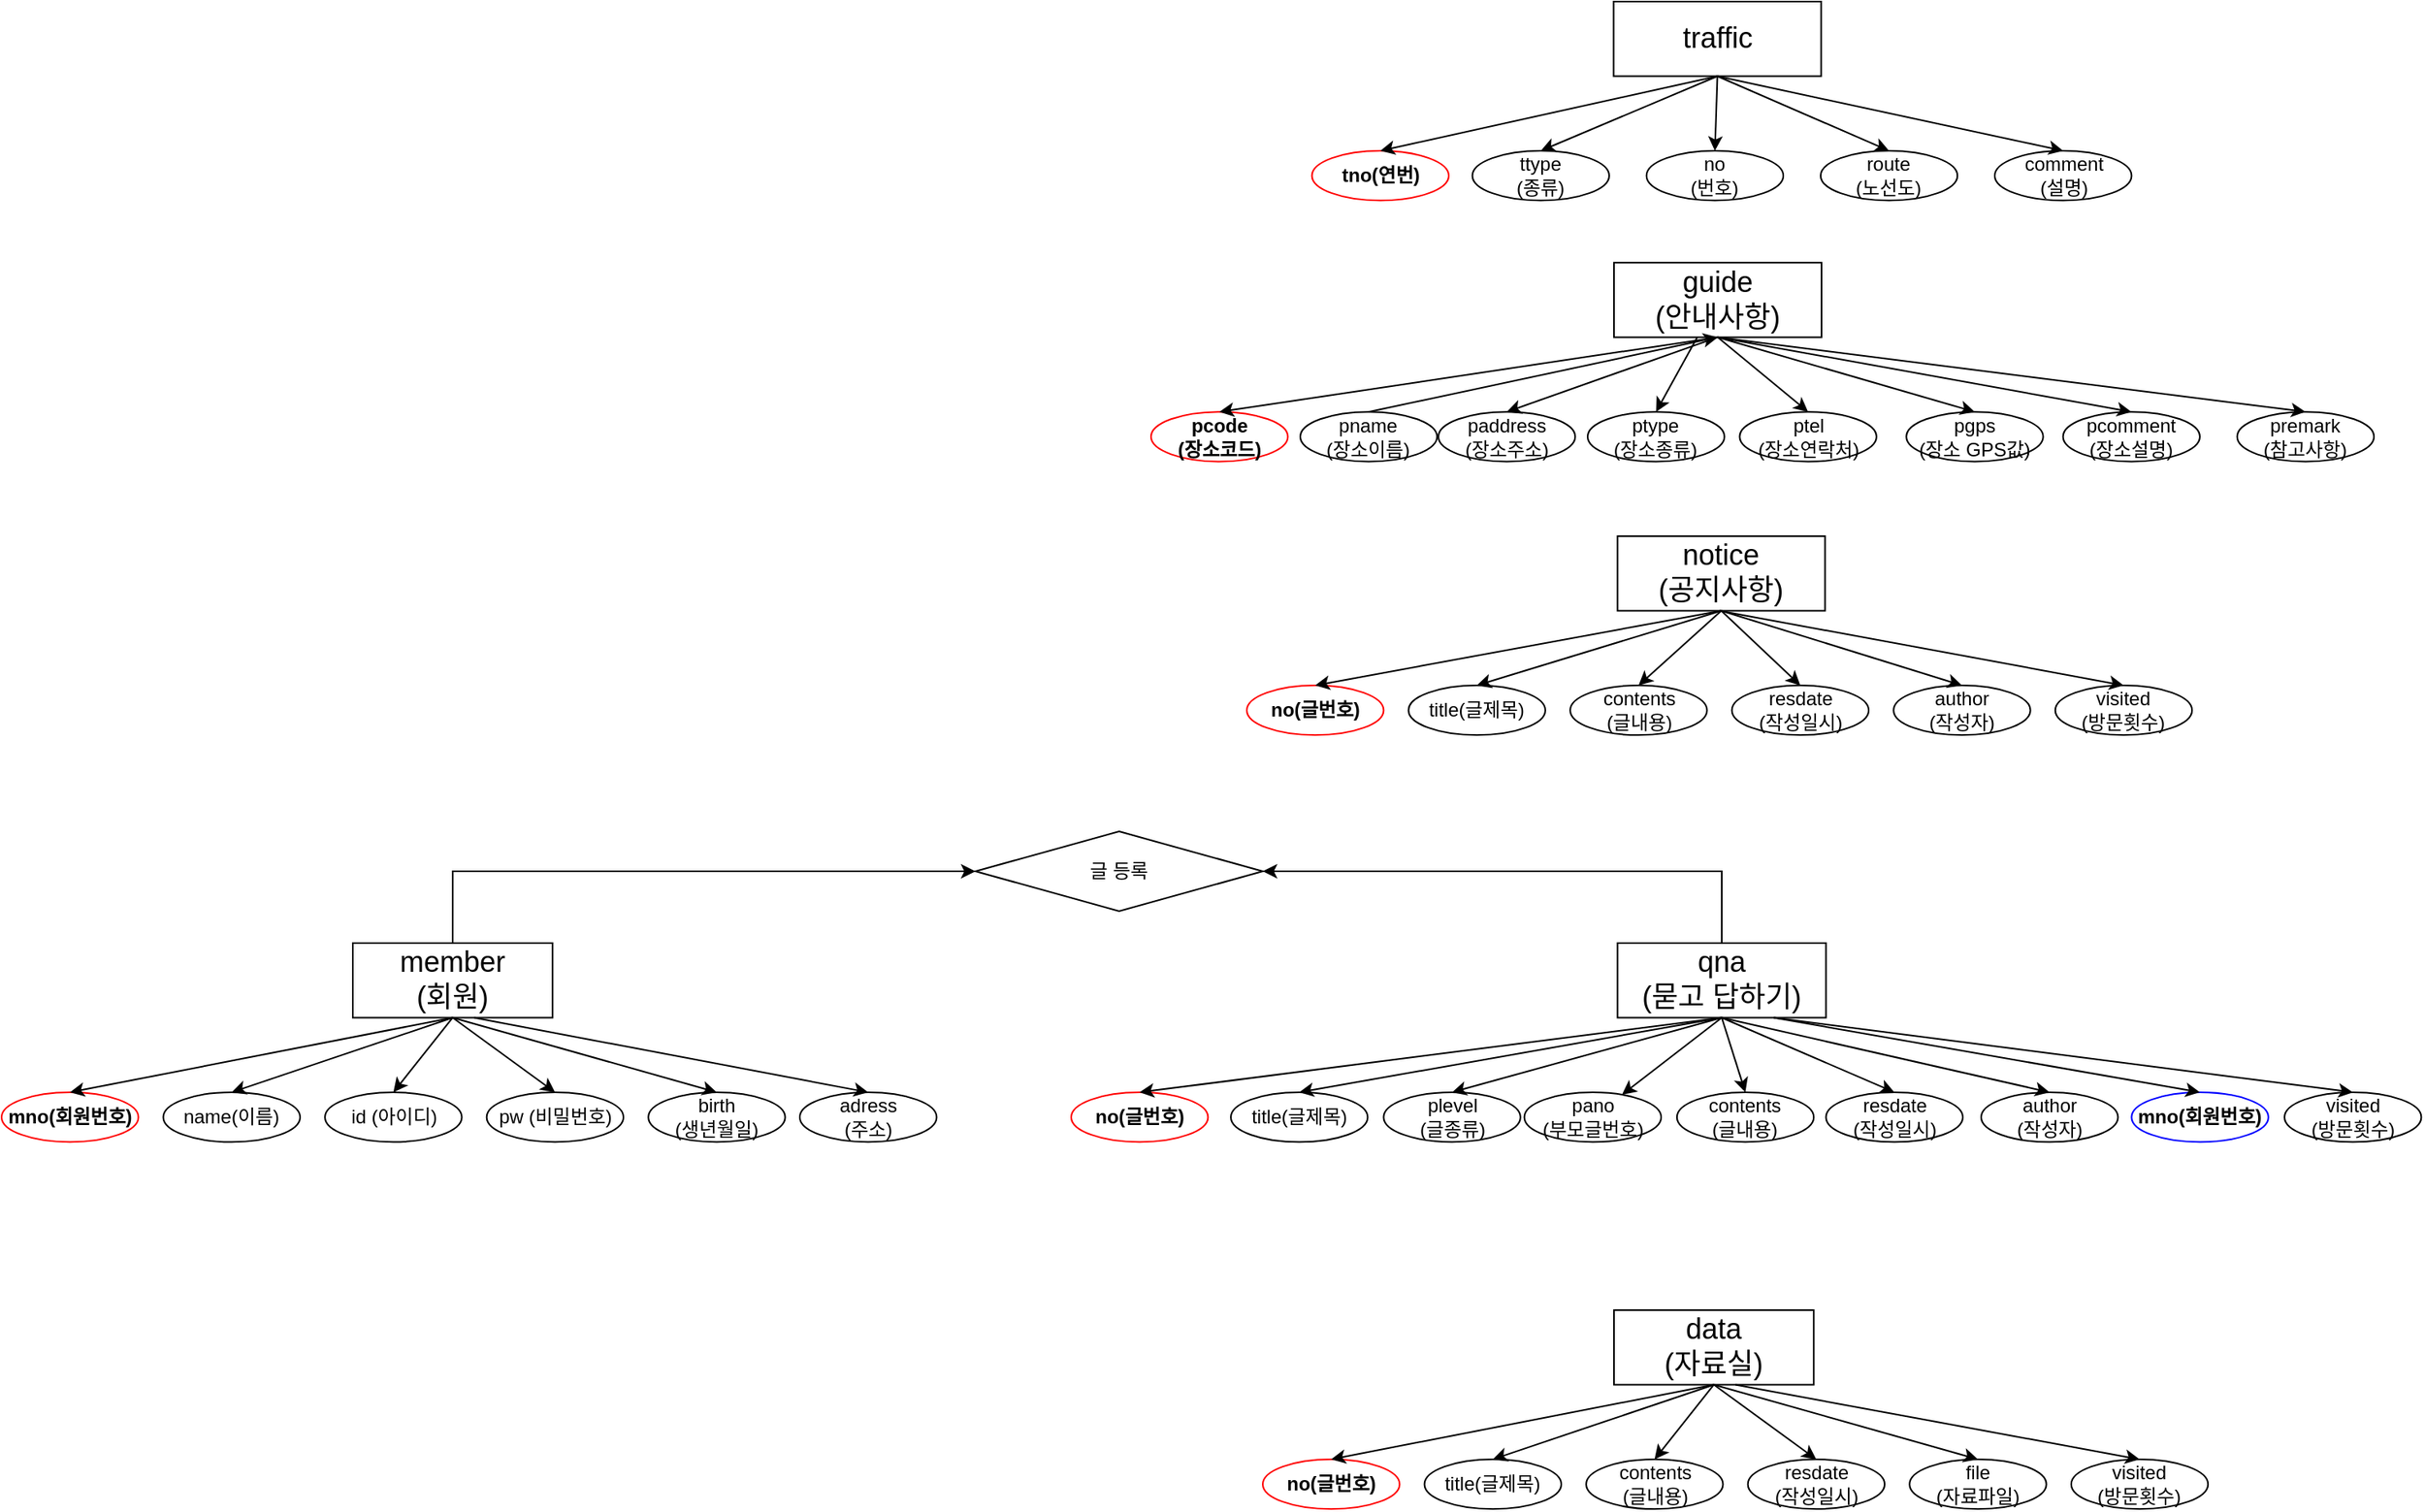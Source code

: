 <mxfile version="24.2.1" type="device">
  <diagram name="페이지-1" id="PMv8lx8V3qfni_dPulnV">
    <mxGraphModel dx="1789" dy="1309" grid="1" gridSize="10" guides="1" tooltips="1" connect="1" arrows="1" fold="1" page="1" pageScale="1" pageWidth="827" pageHeight="1169" math="0" shadow="0">
      <root>
        <mxCell id="0" />
        <mxCell id="1" parent="0" />
        <mxCell id="TnMOd77lt0L8lL9HjfpI-1" value="&lt;font style=&quot;font-size: 18px;&quot;&gt;traffic&lt;/font&gt;" style="rounded=0;whiteSpace=wrap;html=1;" parent="1" vertex="1">
          <mxGeometry x="309.76" y="80" width="130" height="46.74" as="geometry" />
        </mxCell>
        <mxCell id="TnMOd77lt0L8lL9HjfpI-2" value="ttype&lt;div&gt;(종류)&lt;/div&gt;" style="ellipse;whiteSpace=wrap;html=1;" parent="1" vertex="1">
          <mxGeometry x="221.29" y="173.488" width="85.698" height="31.163" as="geometry" />
        </mxCell>
        <mxCell id="TnMOd77lt0L8lL9HjfpI-3" value="no&lt;div&gt;(번호)&lt;/div&gt;" style="ellipse;whiteSpace=wrap;html=1;" parent="1" vertex="1">
          <mxGeometry x="330.36" y="173.488" width="85.698" height="31.163" as="geometry" />
        </mxCell>
        <mxCell id="TnMOd77lt0L8lL9HjfpI-4" value="route&lt;div&gt;(노선도)&lt;/div&gt;" style="ellipse;whiteSpace=wrap;html=1;" parent="1" vertex="1">
          <mxGeometry x="439.431" y="173.488" width="85.698" height="31.163" as="geometry" />
        </mxCell>
        <mxCell id="TnMOd77lt0L8lL9HjfpI-5" value="comment&lt;div&gt;(설명)&lt;/div&gt;" style="ellipse;whiteSpace=wrap;html=1;" parent="1" vertex="1">
          <mxGeometry x="548.501" y="173.488" width="85.698" height="31.163" as="geometry" />
        </mxCell>
        <mxCell id="TnMOd77lt0L8lL9HjfpI-6" value="" style="endArrow=classic;html=1;rounded=0;exitX=0.5;exitY=1;exitDx=0;exitDy=0;entryX=0.5;entryY=0;entryDx=0;entryDy=0;" parent="1" source="TnMOd77lt0L8lL9HjfpI-1" target="TnMOd77lt0L8lL9HjfpI-2" edge="1">
          <mxGeometry width="50" height="50" relative="1" as="geometry">
            <mxPoint x="358.018" y="313.721" as="sourcePoint" />
            <mxPoint x="396.972" y="274.767" as="targetPoint" />
          </mxGeometry>
        </mxCell>
        <mxCell id="TnMOd77lt0L8lL9HjfpI-7" value="" style="endArrow=classic;html=1;rounded=0;exitX=0.5;exitY=1;exitDx=0;exitDy=0;entryX=0.5;entryY=0;entryDx=0;entryDy=0;" parent="1" source="TnMOd77lt0L8lL9HjfpI-1" target="TnMOd77lt0L8lL9HjfpI-3" edge="1">
          <mxGeometry width="50" height="50" relative="1" as="geometry">
            <mxPoint x="384.506" y="134.535" as="sourcePoint" />
            <mxPoint x="221.68" y="181.279" as="targetPoint" />
          </mxGeometry>
        </mxCell>
        <mxCell id="TnMOd77lt0L8lL9HjfpI-8" value="" style="endArrow=classic;html=1;rounded=0;exitX=0.5;exitY=1;exitDx=0;exitDy=0;entryX=0.5;entryY=0;entryDx=0;entryDy=0;" parent="1" source="TnMOd77lt0L8lL9HjfpI-1" target="TnMOd77lt0L8lL9HjfpI-4" edge="1">
          <mxGeometry width="50" height="50" relative="1" as="geometry">
            <mxPoint x="384.506" y="134.535" as="sourcePoint" />
            <mxPoint x="330.75" y="181.279" as="targetPoint" />
          </mxGeometry>
        </mxCell>
        <mxCell id="TnMOd77lt0L8lL9HjfpI-9" value="" style="endArrow=classic;html=1;rounded=0;exitX=0.5;exitY=1;exitDx=0;exitDy=0;entryX=0.5;entryY=0;entryDx=0;entryDy=0;" parent="1" source="TnMOd77lt0L8lL9HjfpI-1" target="TnMOd77lt0L8lL9HjfpI-5" edge="1">
          <mxGeometry width="50" height="50" relative="1" as="geometry">
            <mxPoint x="384.506" y="134.535" as="sourcePoint" />
            <mxPoint x="439.821" y="181.279" as="targetPoint" />
          </mxGeometry>
        </mxCell>
        <mxCell id="TnMOd77lt0L8lL9HjfpI-10" value="&lt;span style=&quot;font-size: 18px;&quot;&gt;guide&lt;/span&gt;&lt;div&gt;&lt;span style=&quot;font-size: 18px;&quot;&gt;(안내사항)&lt;/span&gt;&lt;/div&gt;" style="rounded=0;whiteSpace=wrap;html=1;" parent="1" vertex="1">
          <mxGeometry x="310" y="243.6" width="130" height="46.74" as="geometry" />
        </mxCell>
        <mxCell id="TnMOd77lt0L8lL9HjfpI-11" value="&lt;b&gt;pcode&lt;/b&gt;&lt;div&gt;&lt;b&gt;(장소코드)&lt;/b&gt;&lt;/div&gt;" style="ellipse;whiteSpace=wrap;html=1;strokeColor=#FF0000;" parent="1" vertex="1">
          <mxGeometry x="20" y="337.093" width="85.698" height="31.163" as="geometry" />
        </mxCell>
        <mxCell id="TnMOd77lt0L8lL9HjfpI-12" value="paddress&lt;div&gt;(장소주소)&lt;/div&gt;" style="ellipse;whiteSpace=wrap;html=1;" parent="1" vertex="1">
          <mxGeometry x="200.0" y="337.093" width="85.698" height="31.163" as="geometry" />
        </mxCell>
        <mxCell id="TnMOd77lt0L8lL9HjfpI-13" value="ptel&lt;div&gt;(장소연락처)&lt;/div&gt;" style="ellipse;whiteSpace=wrap;html=1;" parent="1" vertex="1">
          <mxGeometry x="388.72" y="337.093" width="85.698" height="31.163" as="geometry" />
        </mxCell>
        <mxCell id="TnMOd77lt0L8lL9HjfpI-14" value="pgps&lt;div&gt;(장소 GPS값)&lt;/div&gt;" style="ellipse;whiteSpace=wrap;html=1;" parent="1" vertex="1">
          <mxGeometry x="493.116" y="337.093" width="85.698" height="31.163" as="geometry" />
        </mxCell>
        <mxCell id="TnMOd77lt0L8lL9HjfpI-15" value="" style="endArrow=classic;html=1;rounded=0;exitX=0.5;exitY=1;exitDx=0;exitDy=0;entryX=0.5;entryY=0;entryDx=0;entryDy=0;" parent="1" source="TnMOd77lt0L8lL9HjfpI-10" target="TnMOd77lt0L8lL9HjfpI-11" edge="1">
          <mxGeometry width="50" height="50" relative="1" as="geometry">
            <mxPoint x="308.258" y="477.326" as="sourcePoint" />
            <mxPoint x="347.212" y="438.372" as="targetPoint" />
          </mxGeometry>
        </mxCell>
        <mxCell id="TnMOd77lt0L8lL9HjfpI-16" value="" style="endArrow=classic;html=1;rounded=0;exitX=0.5;exitY=1;exitDx=0;exitDy=0;entryX=0.5;entryY=0;entryDx=0;entryDy=0;" parent="1" source="TnMOd77lt0L8lL9HjfpI-10" target="TnMOd77lt0L8lL9HjfpI-12" edge="1">
          <mxGeometry width="50" height="50" relative="1" as="geometry">
            <mxPoint x="334.746" y="298.14" as="sourcePoint" />
            <mxPoint x="171.92" y="344.884" as="targetPoint" />
          </mxGeometry>
        </mxCell>
        <mxCell id="TnMOd77lt0L8lL9HjfpI-17" value="" style="endArrow=classic;html=1;rounded=0;exitX=0.5;exitY=1;exitDx=0;exitDy=0;entryX=0.5;entryY=0;entryDx=0;entryDy=0;" parent="1" source="TnMOd77lt0L8lL9HjfpI-10" target="TnMOd77lt0L8lL9HjfpI-13" edge="1">
          <mxGeometry width="50" height="50" relative="1" as="geometry">
            <mxPoint x="334.746" y="298.14" as="sourcePoint" />
            <mxPoint x="280.99" y="344.884" as="targetPoint" />
          </mxGeometry>
        </mxCell>
        <mxCell id="TnMOd77lt0L8lL9HjfpI-18" value="" style="endArrow=classic;html=1;rounded=0;exitX=0.5;exitY=1;exitDx=0;exitDy=0;entryX=0.5;entryY=0;entryDx=0;entryDy=0;" parent="1" source="TnMOd77lt0L8lL9HjfpI-10" target="TnMOd77lt0L8lL9HjfpI-14" edge="1">
          <mxGeometry width="50" height="50" relative="1" as="geometry">
            <mxPoint x="334.746" y="298.14" as="sourcePoint" />
            <mxPoint x="390.061" y="344.884" as="targetPoint" />
          </mxGeometry>
        </mxCell>
        <mxCell id="TnMOd77lt0L8lL9HjfpI-19" value="pcomment&lt;div&gt;(장소설명)&lt;/div&gt;" style="ellipse;whiteSpace=wrap;html=1;" parent="1" vertex="1">
          <mxGeometry x="591.279" y="337.093" width="85.698" height="31.163" as="geometry" />
        </mxCell>
        <mxCell id="TnMOd77lt0L8lL9HjfpI-20" value="premark&lt;div&gt;(참고사항)&lt;/div&gt;" style="ellipse;whiteSpace=wrap;html=1;" parent="1" vertex="1">
          <mxGeometry x="700.35" y="337.093" width="85.698" height="31.163" as="geometry" />
        </mxCell>
        <mxCell id="TnMOd77lt0L8lL9HjfpI-21" value="" style="endArrow=classic;html=1;rounded=0;exitX=0.5;exitY=1;exitDx=0;exitDy=0;entryX=0.5;entryY=0;entryDx=0;entryDy=0;" parent="1" source="TnMOd77lt0L8lL9HjfpI-10" target="TnMOd77lt0L8lL9HjfpI-19" edge="1">
          <mxGeometry width="50" height="50" relative="1" as="geometry">
            <mxPoint x="334.746" y="298.14" as="sourcePoint" />
            <mxPoint x="377.595" y="344.884" as="targetPoint" />
          </mxGeometry>
        </mxCell>
        <mxCell id="TnMOd77lt0L8lL9HjfpI-22" value="" style="endArrow=classic;html=1;rounded=0;entryX=0.5;entryY=0;entryDx=0;entryDy=0;exitX=0.5;exitY=1;exitDx=0;exitDy=0;" parent="1" source="TnMOd77lt0L8lL9HjfpI-10" target="TnMOd77lt0L8lL9HjfpI-20" edge="1">
          <mxGeometry width="50" height="50" relative="1" as="geometry">
            <mxPoint x="331.63" y="290.349" as="sourcePoint" />
            <mxPoint x="475.759" y="344.884" as="targetPoint" />
          </mxGeometry>
        </mxCell>
        <mxCell id="TnMOd77lt0L8lL9HjfpI-24" value="&lt;span style=&quot;font-size: 18px;&quot;&gt;notice&lt;/span&gt;&lt;div&gt;&lt;span style=&quot;font-size: 18px;&quot;&gt;(공지사항)&lt;/span&gt;&lt;/div&gt;" style="rounded=0;whiteSpace=wrap;html=1;" parent="1" vertex="1">
          <mxGeometry x="312.21" y="415" width="130" height="46.74" as="geometry" />
        </mxCell>
        <mxCell id="TnMOd77lt0L8lL9HjfpI-25" value="&lt;div&gt;&lt;b&gt;no(글번호)&lt;/b&gt;&lt;/div&gt;" style="ellipse;whiteSpace=wrap;html=1;strokeColor=#FF0000;" parent="1" vertex="1">
          <mxGeometry x="80.001" y="508.488" width="85.698" height="31.163" as="geometry" />
        </mxCell>
        <mxCell id="TnMOd77lt0L8lL9HjfpI-26" value="title(글제목)" style="ellipse;whiteSpace=wrap;html=1;" parent="1" vertex="1">
          <mxGeometry x="181.28" y="508.488" width="85.698" height="31.163" as="geometry" />
        </mxCell>
        <mxCell id="TnMOd77lt0L8lL9HjfpI-27" value="contents&lt;div&gt;(글내용)&lt;/div&gt;" style="ellipse;whiteSpace=wrap;html=1;" parent="1" vertex="1">
          <mxGeometry x="282.56" y="508.488" width="85.698" height="31.163" as="geometry" />
        </mxCell>
        <mxCell id="TnMOd77lt0L8lL9HjfpI-28" value="resdate&lt;div&gt;(작성일시)&lt;/div&gt;" style="ellipse;whiteSpace=wrap;html=1;" parent="1" vertex="1">
          <mxGeometry x="383.84" y="508.488" width="85.698" height="31.163" as="geometry" />
        </mxCell>
        <mxCell id="TnMOd77lt0L8lL9HjfpI-29" value="" style="endArrow=classic;html=1;rounded=0;exitX=0.5;exitY=1;exitDx=0;exitDy=0;entryX=0.5;entryY=0;entryDx=0;entryDy=0;" parent="1" source="TnMOd77lt0L8lL9HjfpI-24" target="TnMOd77lt0L8lL9HjfpI-25" edge="1">
          <mxGeometry width="50" height="50" relative="1" as="geometry">
            <mxPoint x="359.689" y="648.721" as="sourcePoint" />
            <mxPoint x="398.642" y="609.767" as="targetPoint" />
          </mxGeometry>
        </mxCell>
        <mxCell id="TnMOd77lt0L8lL9HjfpI-30" value="" style="endArrow=classic;html=1;rounded=0;exitX=0.5;exitY=1;exitDx=0;exitDy=0;entryX=0.5;entryY=0;entryDx=0;entryDy=0;" parent="1" source="TnMOd77lt0L8lL9HjfpI-24" target="TnMOd77lt0L8lL9HjfpI-26" edge="1">
          <mxGeometry width="50" height="50" relative="1" as="geometry">
            <mxPoint x="386.177" y="469.535" as="sourcePoint" />
            <mxPoint x="223.351" y="516.279" as="targetPoint" />
          </mxGeometry>
        </mxCell>
        <mxCell id="TnMOd77lt0L8lL9HjfpI-31" value="" style="endArrow=classic;html=1;rounded=0;exitX=0.5;exitY=1;exitDx=0;exitDy=0;entryX=0.5;entryY=0;entryDx=0;entryDy=0;" parent="1" source="TnMOd77lt0L8lL9HjfpI-24" target="TnMOd77lt0L8lL9HjfpI-27" edge="1">
          <mxGeometry width="50" height="50" relative="1" as="geometry">
            <mxPoint x="386.177" y="469.535" as="sourcePoint" />
            <mxPoint x="332.421" y="516.279" as="targetPoint" />
          </mxGeometry>
        </mxCell>
        <mxCell id="TnMOd77lt0L8lL9HjfpI-32" value="" style="endArrow=classic;html=1;rounded=0;exitX=0.5;exitY=1;exitDx=0;exitDy=0;entryX=0.5;entryY=0;entryDx=0;entryDy=0;" parent="1" source="TnMOd77lt0L8lL9HjfpI-24" target="TnMOd77lt0L8lL9HjfpI-28" edge="1">
          <mxGeometry width="50" height="50" relative="1" as="geometry">
            <mxPoint x="386.177" y="469.535" as="sourcePoint" />
            <mxPoint x="441.492" y="516.279" as="targetPoint" />
          </mxGeometry>
        </mxCell>
        <mxCell id="TnMOd77lt0L8lL9HjfpI-33" value="author&lt;div&gt;(작성자)&lt;/div&gt;" style="ellipse;whiteSpace=wrap;html=1;" parent="1" vertex="1">
          <mxGeometry x="485.12" y="508.488" width="85.698" height="31.163" as="geometry" />
        </mxCell>
        <mxCell id="TnMOd77lt0L8lL9HjfpI-34" value="visited&lt;div&gt;(방문횟수)&lt;/div&gt;" style="ellipse;whiteSpace=wrap;html=1;" parent="1" vertex="1">
          <mxGeometry x="586.399" y="508.488" width="85.698" height="31.163" as="geometry" />
        </mxCell>
        <mxCell id="TnMOd77lt0L8lL9HjfpI-35" value="" style="endArrow=classic;html=1;rounded=0;exitX=0.5;exitY=1;exitDx=0;exitDy=0;entryX=0.5;entryY=0;entryDx=0;entryDy=0;" parent="1" source="TnMOd77lt0L8lL9HjfpI-24" target="TnMOd77lt0L8lL9HjfpI-33" edge="1">
          <mxGeometry width="50" height="50" relative="1" as="geometry">
            <mxPoint x="386.177" y="469.535" as="sourcePoint" />
            <mxPoint x="434.48" y="516.279" as="targetPoint" />
          </mxGeometry>
        </mxCell>
        <mxCell id="TnMOd77lt0L8lL9HjfpI-36" value="" style="endArrow=classic;html=1;rounded=0;entryX=0.5;entryY=0;entryDx=0;entryDy=0;" parent="1" target="TnMOd77lt0L8lL9HjfpI-34" edge="1">
          <mxGeometry width="50" height="50" relative="1" as="geometry">
            <mxPoint x="376.049" y="461.744" as="sourcePoint" />
            <mxPoint x="535.76" y="516.279" as="targetPoint" />
          </mxGeometry>
        </mxCell>
        <mxCell id="ok1hcpmhz-qBzOmQx3Pu-6" style="edgeStyle=orthogonalEdgeStyle;rounded=0;orthogonalLoop=1;jettySize=auto;html=1;exitX=0.5;exitY=0;exitDx=0;exitDy=0;entryX=1;entryY=0.5;entryDx=0;entryDy=0;" edge="1" parent="1" source="TnMOd77lt0L8lL9HjfpI-37" target="ok1hcpmhz-qBzOmQx3Pu-4">
          <mxGeometry relative="1" as="geometry" />
        </mxCell>
        <mxCell id="TnMOd77lt0L8lL9HjfpI-37" value="&lt;span style=&quot;font-size: 18px;&quot;&gt;qna&lt;/span&gt;&lt;br&gt;&lt;div&gt;&lt;span style=&quot;font-size: 18px;&quot;&gt;(묻고 답하기)&lt;/span&gt;&lt;/div&gt;" style="rounded=0;whiteSpace=wrap;html=1;" parent="1" vertex="1">
          <mxGeometry x="312.21" y="670" width="130.57" height="46.74" as="geometry" />
        </mxCell>
        <mxCell id="TnMOd77lt0L8lL9HjfpI-38" value="&lt;div&gt;&lt;b&gt;no(글번호)&lt;/b&gt;&lt;/div&gt;" style="ellipse;whiteSpace=wrap;html=1;strokeColor=#FF0000;" parent="1" vertex="1">
          <mxGeometry x="-29.999" y="763.483" width="85.698" height="31.163" as="geometry" />
        </mxCell>
        <mxCell id="TnMOd77lt0L8lL9HjfpI-39" value="title(글제목)" style="ellipse;whiteSpace=wrap;html=1;" parent="1" vertex="1">
          <mxGeometry x="70.0" y="763.493" width="85.698" height="31.163" as="geometry" />
        </mxCell>
        <mxCell id="TnMOd77lt0L8lL9HjfpI-40" value="plevel&lt;div&gt;(글종류)&lt;/div&gt;" style="ellipse;whiteSpace=wrap;html=1;" parent="1" vertex="1">
          <mxGeometry x="165.7" y="763.483" width="85.698" height="31.163" as="geometry" />
        </mxCell>
        <mxCell id="TnMOd77lt0L8lL9HjfpI-41" value="resdate&lt;div&gt;(작성일시)&lt;/div&gt;" style="ellipse;whiteSpace=wrap;html=1;" parent="1" vertex="1">
          <mxGeometry x="442.782" y="763.493" width="85.698" height="31.163" as="geometry" />
        </mxCell>
        <mxCell id="TnMOd77lt0L8lL9HjfpI-42" value="" style="endArrow=classic;html=1;rounded=0;exitX=0.5;exitY=1;exitDx=0;exitDy=0;entryX=0.5;entryY=0;entryDx=0;entryDy=0;" parent="1" source="TnMOd77lt0L8lL9HjfpI-37" target="TnMOd77lt0L8lL9HjfpI-38" edge="1">
          <mxGeometry width="50" height="50" relative="1" as="geometry">
            <mxPoint x="307.479" y="903.726" as="sourcePoint" />
            <mxPoint x="346.432" y="864.772" as="targetPoint" />
          </mxGeometry>
        </mxCell>
        <mxCell id="TnMOd77lt0L8lL9HjfpI-43" value="" style="endArrow=classic;html=1;rounded=0;exitX=0.5;exitY=1;exitDx=0;exitDy=0;entryX=0.5;entryY=0;entryDx=0;entryDy=0;" parent="1" source="TnMOd77lt0L8lL9HjfpI-37" target="TnMOd77lt0L8lL9HjfpI-39" edge="1">
          <mxGeometry width="50" height="50" relative="1" as="geometry">
            <mxPoint x="333.967" y="724.54" as="sourcePoint" />
            <mxPoint x="171.141" y="771.284" as="targetPoint" />
          </mxGeometry>
        </mxCell>
        <mxCell id="TnMOd77lt0L8lL9HjfpI-44" value="" style="endArrow=classic;html=1;rounded=0;exitX=0.5;exitY=1;exitDx=0;exitDy=0;entryX=0.5;entryY=0;entryDx=0;entryDy=0;" parent="1" source="TnMOd77lt0L8lL9HjfpI-37" target="TnMOd77lt0L8lL9HjfpI-40" edge="1">
          <mxGeometry width="50" height="50" relative="1" as="geometry">
            <mxPoint x="333.967" y="724.54" as="sourcePoint" />
            <mxPoint x="280.211" y="771.284" as="targetPoint" />
          </mxGeometry>
        </mxCell>
        <mxCell id="TnMOd77lt0L8lL9HjfpI-45" value="" style="endArrow=classic;html=1;rounded=0;exitX=0.5;exitY=1;exitDx=0;exitDy=0;entryX=0.5;entryY=0;entryDx=0;entryDy=0;" parent="1" source="TnMOd77lt0L8lL9HjfpI-37" target="TnMOd77lt0L8lL9HjfpI-41" edge="1">
          <mxGeometry width="50" height="50" relative="1" as="geometry">
            <mxPoint x="333.967" y="724.54" as="sourcePoint" />
            <mxPoint x="389.282" y="771.284" as="targetPoint" />
          </mxGeometry>
        </mxCell>
        <mxCell id="TnMOd77lt0L8lL9HjfpI-46" value="author&lt;div&gt;(작성자)&lt;/div&gt;" style="ellipse;whiteSpace=wrap;html=1;" parent="1" vertex="1">
          <mxGeometry x="540.002" y="763.493" width="85.698" height="31.163" as="geometry" />
        </mxCell>
        <mxCell id="TnMOd77lt0L8lL9HjfpI-47" value="visited&lt;div&gt;(방문횟수)&lt;/div&gt;" style="ellipse;whiteSpace=wrap;html=1;" parent="1" vertex="1">
          <mxGeometry x="730.002" y="763.493" width="85.698" height="31.163" as="geometry" />
        </mxCell>
        <mxCell id="TnMOd77lt0L8lL9HjfpI-48" value="" style="endArrow=classic;html=1;rounded=0;exitX=0.5;exitY=1;exitDx=0;exitDy=0;entryX=0.5;entryY=0;entryDx=0;entryDy=0;" parent="1" source="TnMOd77lt0L8lL9HjfpI-37" target="TnMOd77lt0L8lL9HjfpI-46" edge="1">
          <mxGeometry width="50" height="50" relative="1" as="geometry">
            <mxPoint x="333.967" y="724.54" as="sourcePoint" />
            <mxPoint x="382.27" y="771.284" as="targetPoint" />
          </mxGeometry>
        </mxCell>
        <mxCell id="TnMOd77lt0L8lL9HjfpI-49" value="" style="endArrow=classic;html=1;rounded=0;entryX=0.5;entryY=0;entryDx=0;entryDy=0;exitX=0.75;exitY=1;exitDx=0;exitDy=0;" parent="1" target="TnMOd77lt0L8lL9HjfpI-47" edge="1" source="TnMOd77lt0L8lL9HjfpI-37">
          <mxGeometry width="50" height="50" relative="1" as="geometry">
            <mxPoint x="462.815" y="736.078" as="sourcePoint" />
            <mxPoint x="483.55" y="771.284" as="targetPoint" />
          </mxGeometry>
        </mxCell>
        <mxCell id="TnMOd77lt0L8lL9HjfpI-50" value="pano&lt;div&gt;(부모글번호)&lt;/div&gt;" style="ellipse;whiteSpace=wrap;html=1;" parent="1" vertex="1">
          <mxGeometry x="253.842" y="763.487" width="85.698" height="31.163" as="geometry" />
        </mxCell>
        <mxCell id="TnMOd77lt0L8lL9HjfpI-52" value="" style="endArrow=classic;html=1;rounded=0;entryX=0.5;entryY=0;entryDx=0;entryDy=0;exitX=0.5;exitY=1;exitDx=0;exitDy=0;" parent="1" target="TnMOd77lt0L8lL9HjfpI-54" edge="1" source="TnMOd77lt0L8lL9HjfpI-37">
          <mxGeometry width="50" height="50" relative="1" as="geometry">
            <mxPoint x="323.839" y="716.749" as="sourcePoint" />
            <mxPoint x="421.224" y="716.749" as="targetPoint" />
          </mxGeometry>
        </mxCell>
        <mxCell id="TnMOd77lt0L8lL9HjfpI-54" value="contents&lt;div&gt;(글내용)&lt;/div&gt;" style="ellipse;whiteSpace=wrap;html=1;" parent="1" vertex="1">
          <mxGeometry x="349.435" y="763.489" width="85.698" height="31.163" as="geometry" />
        </mxCell>
        <mxCell id="TnMOd77lt0L8lL9HjfpI-55" value="" style="endArrow=classic;html=1;rounded=0;exitX=0.5;exitY=1;exitDx=0;exitDy=0;" parent="1" source="TnMOd77lt0L8lL9HjfpI-37" target="TnMOd77lt0L8lL9HjfpI-50" edge="1">
          <mxGeometry width="50" height="50" relative="1" as="geometry">
            <mxPoint x="330" y="721.4" as="sourcePoint" />
            <mxPoint x="493" y="773.4" as="targetPoint" />
          </mxGeometry>
        </mxCell>
        <mxCell id="TnMOd77lt0L8lL9HjfpI-56" value="&lt;span style=&quot;font-size: 18px;&quot;&gt;data&lt;/span&gt;&lt;div&gt;&lt;span style=&quot;font-size: 18px;&quot;&gt;(자료실)&lt;/span&gt;&lt;/div&gt;" style="rounded=0;whiteSpace=wrap;html=1;" parent="1" vertex="1">
          <mxGeometry x="310" y="900" width="125.13" height="46.74" as="geometry" />
        </mxCell>
        <mxCell id="TnMOd77lt0L8lL9HjfpI-57" value="&lt;div&gt;&lt;b&gt;no(글번호)&lt;/b&gt;&lt;/div&gt;" style="ellipse;whiteSpace=wrap;html=1;strokeColor=#FF0000;" parent="1" vertex="1">
          <mxGeometry x="90.001" y="993.488" width="85.698" height="31.163" as="geometry" />
        </mxCell>
        <mxCell id="TnMOd77lt0L8lL9HjfpI-58" value="title(글제목)" style="ellipse;whiteSpace=wrap;html=1;" parent="1" vertex="1">
          <mxGeometry x="191.28" y="993.488" width="85.698" height="31.163" as="geometry" />
        </mxCell>
        <mxCell id="TnMOd77lt0L8lL9HjfpI-59" value="contents&lt;div&gt;(글내용)&lt;/div&gt;" style="ellipse;whiteSpace=wrap;html=1;" parent="1" vertex="1">
          <mxGeometry x="292.56" y="993.488" width="85.698" height="31.163" as="geometry" />
        </mxCell>
        <mxCell id="TnMOd77lt0L8lL9HjfpI-60" value="resdate&lt;div&gt;(작성일시)&lt;/div&gt;" style="ellipse;whiteSpace=wrap;html=1;" parent="1" vertex="1">
          <mxGeometry x="393.84" y="993.488" width="85.698" height="31.163" as="geometry" />
        </mxCell>
        <mxCell id="TnMOd77lt0L8lL9HjfpI-61" value="" style="endArrow=classic;html=1;rounded=0;exitX=0.5;exitY=1;exitDx=0;exitDy=0;entryX=0.5;entryY=0;entryDx=0;entryDy=0;" parent="1" source="TnMOd77lt0L8lL9HjfpI-56" target="TnMOd77lt0L8lL9HjfpI-57" edge="1">
          <mxGeometry width="50" height="50" relative="1" as="geometry">
            <mxPoint x="369.689" y="1133.721" as="sourcePoint" />
            <mxPoint x="408.642" y="1094.767" as="targetPoint" />
          </mxGeometry>
        </mxCell>
        <mxCell id="TnMOd77lt0L8lL9HjfpI-62" value="" style="endArrow=classic;html=1;rounded=0;exitX=0.5;exitY=1;exitDx=0;exitDy=0;entryX=0.5;entryY=0;entryDx=0;entryDy=0;" parent="1" source="TnMOd77lt0L8lL9HjfpI-56" target="TnMOd77lt0L8lL9HjfpI-58" edge="1">
          <mxGeometry width="50" height="50" relative="1" as="geometry">
            <mxPoint x="396.177" y="954.535" as="sourcePoint" />
            <mxPoint x="233.351" y="1001.279" as="targetPoint" />
          </mxGeometry>
        </mxCell>
        <mxCell id="TnMOd77lt0L8lL9HjfpI-63" value="" style="endArrow=classic;html=1;rounded=0;exitX=0.5;exitY=1;exitDx=0;exitDy=0;entryX=0.5;entryY=0;entryDx=0;entryDy=0;" parent="1" source="TnMOd77lt0L8lL9HjfpI-56" target="TnMOd77lt0L8lL9HjfpI-59" edge="1">
          <mxGeometry width="50" height="50" relative="1" as="geometry">
            <mxPoint x="396.177" y="954.535" as="sourcePoint" />
            <mxPoint x="342.421" y="1001.279" as="targetPoint" />
          </mxGeometry>
        </mxCell>
        <mxCell id="TnMOd77lt0L8lL9HjfpI-64" value="" style="endArrow=classic;html=1;rounded=0;exitX=0.5;exitY=1;exitDx=0;exitDy=0;entryX=0.5;entryY=0;entryDx=0;entryDy=0;" parent="1" source="TnMOd77lt0L8lL9HjfpI-56" target="TnMOd77lt0L8lL9HjfpI-60" edge="1">
          <mxGeometry width="50" height="50" relative="1" as="geometry">
            <mxPoint x="396.177" y="954.535" as="sourcePoint" />
            <mxPoint x="451.492" y="1001.279" as="targetPoint" />
          </mxGeometry>
        </mxCell>
        <mxCell id="TnMOd77lt0L8lL9HjfpI-65" value="&lt;div&gt;file&lt;/div&gt;(자료파일)" style="ellipse;whiteSpace=wrap;html=1;" parent="1" vertex="1">
          <mxGeometry x="495.12" y="993.488" width="85.698" height="31.163" as="geometry" />
        </mxCell>
        <mxCell id="TnMOd77lt0L8lL9HjfpI-66" value="visited&lt;div&gt;(방문횟수)&lt;/div&gt;" style="ellipse;whiteSpace=wrap;html=1;" parent="1" vertex="1">
          <mxGeometry x="596.399" y="993.488" width="85.698" height="31.163" as="geometry" />
        </mxCell>
        <mxCell id="TnMOd77lt0L8lL9HjfpI-67" value="" style="endArrow=classic;html=1;rounded=0;exitX=0.5;exitY=1;exitDx=0;exitDy=0;entryX=0.5;entryY=0;entryDx=0;entryDy=0;" parent="1" source="TnMOd77lt0L8lL9HjfpI-56" target="TnMOd77lt0L8lL9HjfpI-65" edge="1">
          <mxGeometry width="50" height="50" relative="1" as="geometry">
            <mxPoint x="396.177" y="954.535" as="sourcePoint" />
            <mxPoint x="444.48" y="1001.279" as="targetPoint" />
          </mxGeometry>
        </mxCell>
        <mxCell id="TnMOd77lt0L8lL9HjfpI-68" value="" style="endArrow=classic;html=1;rounded=0;entryX=0.5;entryY=0;entryDx=0;entryDy=0;" parent="1" target="TnMOd77lt0L8lL9HjfpI-66" edge="1">
          <mxGeometry width="50" height="50" relative="1" as="geometry">
            <mxPoint x="386.049" y="946.744" as="sourcePoint" />
            <mxPoint x="545.76" y="1001.279" as="targetPoint" />
          </mxGeometry>
        </mxCell>
        <mxCell id="ok1hcpmhz-qBzOmQx3Pu-5" style="edgeStyle=orthogonalEdgeStyle;rounded=0;orthogonalLoop=1;jettySize=auto;html=1;exitX=0.5;exitY=0;exitDx=0;exitDy=0;entryX=0;entryY=0.5;entryDx=0;entryDy=0;" edge="1" parent="1" source="TnMOd77lt0L8lL9HjfpI-71" target="ok1hcpmhz-qBzOmQx3Pu-4">
          <mxGeometry relative="1" as="geometry" />
        </mxCell>
        <mxCell id="TnMOd77lt0L8lL9HjfpI-71" value="&lt;span style=&quot;font-size: 18px;&quot;&gt;member&lt;/span&gt;&lt;div&gt;&lt;span style=&quot;font-size: 18px;&quot;&gt;(회원)&lt;/span&gt;&lt;/div&gt;" style="rounded=0;whiteSpace=wrap;html=1;" parent="1" vertex="1">
          <mxGeometry x="-480" y="670" width="125.13" height="46.74" as="geometry" />
        </mxCell>
        <mxCell id="TnMOd77lt0L8lL9HjfpI-72" value="&lt;div&gt;&lt;b&gt;mno(회원번호)&lt;/b&gt;&lt;/div&gt;" style="ellipse;whiteSpace=wrap;html=1;strokeColor=#FF0000;" parent="1" vertex="1">
          <mxGeometry x="-699.999" y="763.488" width="85.698" height="31.163" as="geometry" />
        </mxCell>
        <mxCell id="TnMOd77lt0L8lL9HjfpI-73" value="name(이름)" style="ellipse;whiteSpace=wrap;html=1;" parent="1" vertex="1">
          <mxGeometry x="-598.72" y="763.488" width="85.698" height="31.163" as="geometry" />
        </mxCell>
        <mxCell id="TnMOd77lt0L8lL9HjfpI-74" value="id (아이디)" style="ellipse;whiteSpace=wrap;html=1;" parent="1" vertex="1">
          <mxGeometry x="-497.44" y="763.488" width="85.698" height="31.163" as="geometry" />
        </mxCell>
        <mxCell id="TnMOd77lt0L8lL9HjfpI-75" value="pw (비밀번호)" style="ellipse;whiteSpace=wrap;html=1;" parent="1" vertex="1">
          <mxGeometry x="-396.16" y="763.488" width="85.698" height="31.163" as="geometry" />
        </mxCell>
        <mxCell id="TnMOd77lt0L8lL9HjfpI-76" value="" style="endArrow=classic;html=1;rounded=0;exitX=0.5;exitY=1;exitDx=0;exitDy=0;entryX=0.5;entryY=0;entryDx=0;entryDy=0;" parent="1" source="TnMOd77lt0L8lL9HjfpI-71" target="TnMOd77lt0L8lL9HjfpI-72" edge="1">
          <mxGeometry width="50" height="50" relative="1" as="geometry">
            <mxPoint x="-420.311" y="903.721" as="sourcePoint" />
            <mxPoint x="-381.358" y="864.767" as="targetPoint" />
          </mxGeometry>
        </mxCell>
        <mxCell id="TnMOd77lt0L8lL9HjfpI-77" value="" style="endArrow=classic;html=1;rounded=0;exitX=0.5;exitY=1;exitDx=0;exitDy=0;entryX=0.5;entryY=0;entryDx=0;entryDy=0;" parent="1" source="TnMOd77lt0L8lL9HjfpI-71" target="TnMOd77lt0L8lL9HjfpI-73" edge="1">
          <mxGeometry width="50" height="50" relative="1" as="geometry">
            <mxPoint x="-393.823" y="724.535" as="sourcePoint" />
            <mxPoint x="-556.649" y="771.279" as="targetPoint" />
          </mxGeometry>
        </mxCell>
        <mxCell id="TnMOd77lt0L8lL9HjfpI-78" value="" style="endArrow=classic;html=1;rounded=0;exitX=0.5;exitY=1;exitDx=0;exitDy=0;entryX=0.5;entryY=0;entryDx=0;entryDy=0;" parent="1" source="TnMOd77lt0L8lL9HjfpI-71" target="TnMOd77lt0L8lL9HjfpI-74" edge="1">
          <mxGeometry width="50" height="50" relative="1" as="geometry">
            <mxPoint x="-393.823" y="724.535" as="sourcePoint" />
            <mxPoint x="-447.579" y="771.279" as="targetPoint" />
          </mxGeometry>
        </mxCell>
        <mxCell id="TnMOd77lt0L8lL9HjfpI-79" value="" style="endArrow=classic;html=1;rounded=0;exitX=0.5;exitY=1;exitDx=0;exitDy=0;entryX=0.5;entryY=0;entryDx=0;entryDy=0;" parent="1" source="TnMOd77lt0L8lL9HjfpI-71" target="TnMOd77lt0L8lL9HjfpI-75" edge="1">
          <mxGeometry width="50" height="50" relative="1" as="geometry">
            <mxPoint x="-393.823" y="724.535" as="sourcePoint" />
            <mxPoint x="-338.508" y="771.279" as="targetPoint" />
          </mxGeometry>
        </mxCell>
        <mxCell id="TnMOd77lt0L8lL9HjfpI-80" value="birth&lt;div&gt;(생년월일)&lt;/div&gt;" style="ellipse;whiteSpace=wrap;html=1;" parent="1" vertex="1">
          <mxGeometry x="-294.88" y="763.488" width="85.698" height="31.163" as="geometry" />
        </mxCell>
        <mxCell id="TnMOd77lt0L8lL9HjfpI-81" value="adress&lt;div&gt;(주소)&lt;/div&gt;" style="ellipse;whiteSpace=wrap;html=1;" parent="1" vertex="1">
          <mxGeometry x="-200.001" y="763.488" width="85.698" height="31.163" as="geometry" />
        </mxCell>
        <mxCell id="TnMOd77lt0L8lL9HjfpI-82" value="" style="endArrow=classic;html=1;rounded=0;exitX=0.5;exitY=1;exitDx=0;exitDy=0;entryX=0.5;entryY=0;entryDx=0;entryDy=0;" parent="1" source="TnMOd77lt0L8lL9HjfpI-71" target="TnMOd77lt0L8lL9HjfpI-80" edge="1">
          <mxGeometry width="50" height="50" relative="1" as="geometry">
            <mxPoint x="-393.823" y="724.535" as="sourcePoint" />
            <mxPoint x="-345.52" y="771.279" as="targetPoint" />
          </mxGeometry>
        </mxCell>
        <mxCell id="TnMOd77lt0L8lL9HjfpI-83" value="" style="endArrow=classic;html=1;rounded=0;entryX=0.5;entryY=0;entryDx=0;entryDy=0;" parent="1" target="TnMOd77lt0L8lL9HjfpI-81" edge="1">
          <mxGeometry width="50" height="50" relative="1" as="geometry">
            <mxPoint x="-403.951" y="716.744" as="sourcePoint" />
            <mxPoint x="-150.751" y="763.488" as="targetPoint" />
          </mxGeometry>
        </mxCell>
        <mxCell id="ok1hcpmhz-qBzOmQx3Pu-1" value="&lt;b&gt;tno(연번)&lt;/b&gt;" style="ellipse;whiteSpace=wrap;html=1;strokeColor=#FF0000;" vertex="1" parent="1">
          <mxGeometry x="120.79" y="173.488" width="85.698" height="31.163" as="geometry" />
        </mxCell>
        <mxCell id="ok1hcpmhz-qBzOmQx3Pu-2" value="ptype&lt;div&gt;(장소종류)&lt;/div&gt;" style="ellipse;whiteSpace=wrap;html=1;" vertex="1" parent="1">
          <mxGeometry x="293.49" y="337.093" width="85.698" height="31.163" as="geometry" />
        </mxCell>
        <mxCell id="ok1hcpmhz-qBzOmQx3Pu-3" value="pname&lt;div&gt;(장소이름)&lt;/div&gt;" style="ellipse;whiteSpace=wrap;html=1;" vertex="1" parent="1">
          <mxGeometry x="113.49" y="337.093" width="85.698" height="31.163" as="geometry" />
        </mxCell>
        <mxCell id="ok1hcpmhz-qBzOmQx3Pu-4" value="글 등록" style="rhombus;whiteSpace=wrap;html=1;" vertex="1" parent="1">
          <mxGeometry x="-90" y="600" width="180" height="50" as="geometry" />
        </mxCell>
        <mxCell id="VCdfn1hmr-cdpK7n2G_1-36" value="" style="endArrow=classic;html=1;rounded=0;entryX=0.5;entryY=0;entryDx=0;entryDy=0;" edge="1" parent="1" source="TnMOd77lt0L8lL9HjfpI-10" target="ok1hcpmhz-qBzOmQx3Pu-2">
          <mxGeometry width="50" height="50" relative="1" as="geometry">
            <mxPoint x="390" y="530" as="sourcePoint" />
            <mxPoint x="440" y="480" as="targetPoint" />
          </mxGeometry>
        </mxCell>
        <mxCell id="VCdfn1hmr-cdpK7n2G_1-39" value="" style="endArrow=classic;html=1;rounded=0;entryX=0.5;entryY=1;entryDx=0;entryDy=0;exitX=0.5;exitY=0;exitDx=0;exitDy=0;" edge="1" parent="1" source="ok1hcpmhz-qBzOmQx3Pu-3" target="TnMOd77lt0L8lL9HjfpI-10">
          <mxGeometry width="50" height="50" relative="1" as="geometry">
            <mxPoint x="390" y="530" as="sourcePoint" />
            <mxPoint x="440" y="480" as="targetPoint" />
          </mxGeometry>
        </mxCell>
        <mxCell id="VCdfn1hmr-cdpK7n2G_1-41" value="" style="endArrow=classic;html=1;rounded=0;exitX=0.5;exitY=1;exitDx=0;exitDy=0;entryX=0.5;entryY=0;entryDx=0;entryDy=0;" edge="1" parent="1" source="TnMOd77lt0L8lL9HjfpI-1" target="ok1hcpmhz-qBzOmQx3Pu-1">
          <mxGeometry width="50" height="50" relative="1" as="geometry">
            <mxPoint x="390" y="530" as="sourcePoint" />
            <mxPoint x="440" y="480" as="targetPoint" />
          </mxGeometry>
        </mxCell>
        <mxCell id="VCdfn1hmr-cdpK7n2G_1-42" value="&lt;div&gt;&lt;b&gt;mno(회원번호)&lt;/b&gt;&lt;/div&gt;" style="ellipse;whiteSpace=wrap;html=1;strokeColor=#0000FF;" vertex="1" parent="1">
          <mxGeometry x="634.201" y="763.488" width="85.698" height="31.163" as="geometry" />
        </mxCell>
        <mxCell id="VCdfn1hmr-cdpK7n2G_1-44" value="" style="endArrow=classic;html=1;rounded=0;exitX=0.75;exitY=1;exitDx=0;exitDy=0;entryX=0.5;entryY=0;entryDx=0;entryDy=0;" edge="1" parent="1" source="TnMOd77lt0L8lL9HjfpI-37" target="VCdfn1hmr-cdpK7n2G_1-42">
          <mxGeometry width="50" height="50" relative="1" as="geometry">
            <mxPoint x="500" y="700" as="sourcePoint" />
            <mxPoint x="550" y="650" as="targetPoint" />
          </mxGeometry>
        </mxCell>
      </root>
    </mxGraphModel>
  </diagram>
</mxfile>
